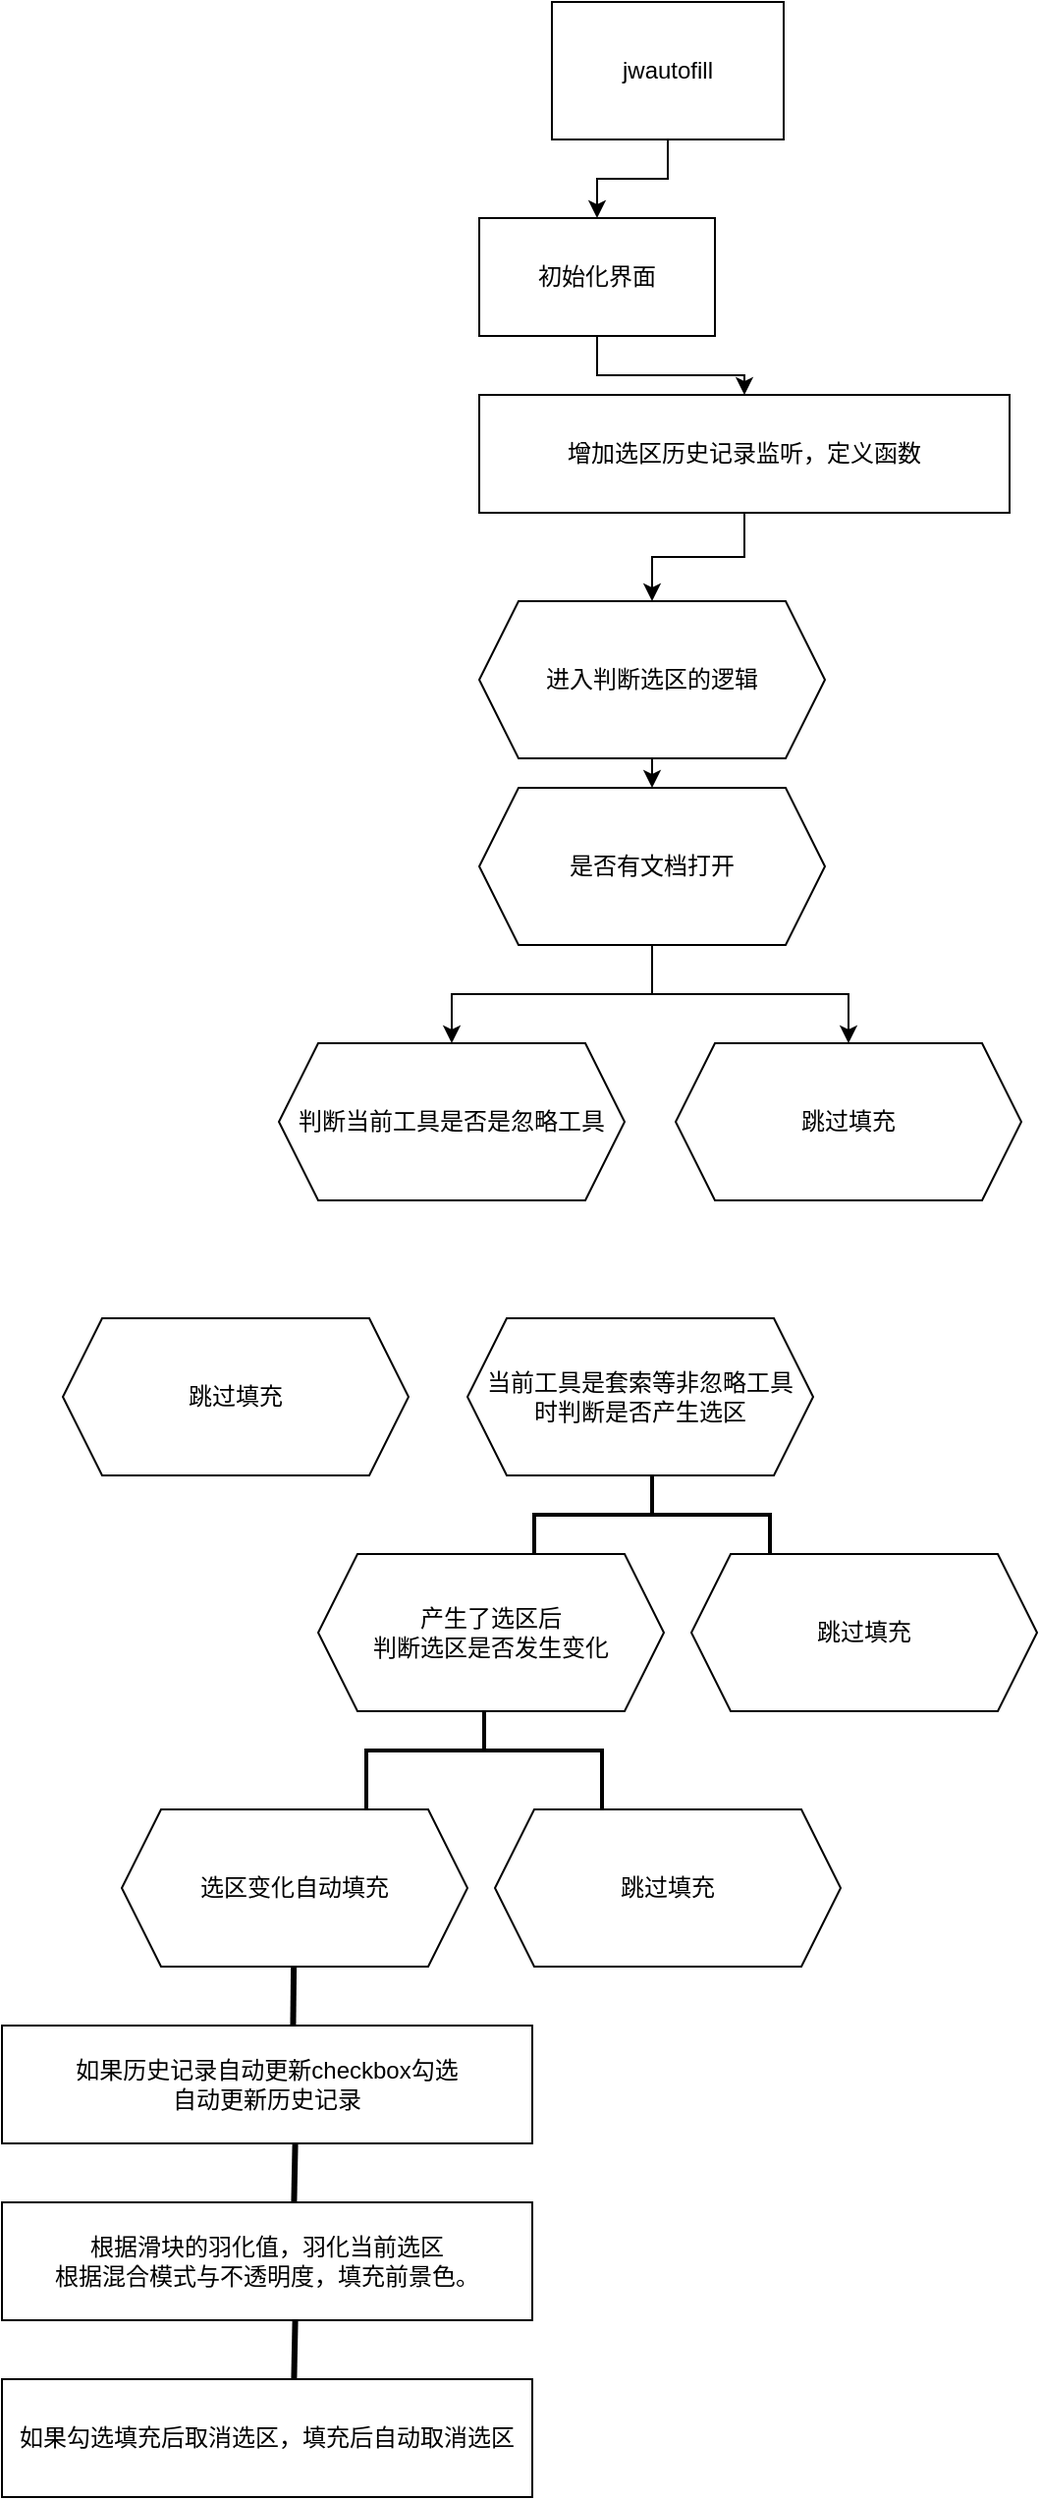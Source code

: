<mxfile version="26.1.0">
  <diagram name="第 1 页" id="_eTEKBA5uluccoUnd-p1">
    <mxGraphModel dx="1119" dy="2047" grid="1" gridSize="10" guides="1" tooltips="1" connect="1" arrows="1" fold="1" page="1" pageScale="1" pageWidth="827" pageHeight="1169" math="0" shadow="0">
      <root>
        <mxCell id="0" />
        <mxCell id="1" parent="0" />
        <mxCell id="6inA8Zs1QLdD0x7Q3dL--24" value="" style="endArrow=none;html=1;rounded=0;strokeWidth=3;" edge="1" parent="1">
          <mxGeometry width="50" height="50" relative="1" as="geometry">
            <mxPoint x="237.5" y="1000" as="sourcePoint" />
            <mxPoint x="238.5" y="950" as="targetPoint" />
          </mxGeometry>
        </mxCell>
        <mxCell id="6inA8Zs1QLdD0x7Q3dL--22" value="" style="endArrow=none;html=1;rounded=0;strokeWidth=3;" edge="1" parent="1">
          <mxGeometry width="50" height="50" relative="1" as="geometry">
            <mxPoint x="237.5" y="910" as="sourcePoint" />
            <mxPoint x="238.5" y="860" as="targetPoint" />
          </mxGeometry>
        </mxCell>
        <mxCell id="6inA8Zs1QLdD0x7Q3dL--18" value="" style="endArrow=none;html=1;rounded=0;strokeWidth=3;" edge="1" parent="1" target="6inA8Zs1QLdD0x7Q3dL--17">
          <mxGeometry width="50" height="50" relative="1" as="geometry">
            <mxPoint x="237" y="830" as="sourcePoint" />
            <mxPoint x="237" y="790" as="targetPoint" />
          </mxGeometry>
        </mxCell>
        <mxCell id="6inA8Zs1QLdD0x7Q3dL--15" value="" style="strokeWidth=2;html=1;shape=mxgraph.flowchart.annotation_2;align=left;labelPosition=right;pointerEvents=1;rotation=90;" vertex="1" parent="1">
          <mxGeometry x="296" y="610" width="77" height="120" as="geometry" />
        </mxCell>
        <mxCell id="6inA8Zs1QLdD0x7Q3dL--12" value="" style="strokeWidth=2;html=1;shape=mxgraph.flowchart.annotation_2;align=left;labelPosition=right;pointerEvents=1;rotation=90;" vertex="1" parent="1">
          <mxGeometry x="381.5" y="490" width="77" height="120" as="geometry" />
        </mxCell>
        <mxCell id="6inA8Zs1QLdD0x7Q3dL--28" style="edgeStyle=orthogonalEdgeStyle;rounded=0;orthogonalLoop=1;jettySize=auto;html=1;" edge="1" parent="1" source="6inA8Zs1QLdD0x7Q3dL--1" target="6inA8Zs1QLdD0x7Q3dL--2">
          <mxGeometry relative="1" as="geometry" />
        </mxCell>
        <mxCell id="6inA8Zs1QLdD0x7Q3dL--1" value="jwautofill" style="rounded=0;whiteSpace=wrap;html=1;" vertex="1" parent="1">
          <mxGeometry x="369" y="-220" width="118" height="70" as="geometry" />
        </mxCell>
        <mxCell id="6inA8Zs1QLdD0x7Q3dL--26" value="" style="edgeStyle=orthogonalEdgeStyle;rounded=0;orthogonalLoop=1;jettySize=auto;html=1;" edge="1" parent="1" source="6inA8Zs1QLdD0x7Q3dL--2" target="6inA8Zs1QLdD0x7Q3dL--4">
          <mxGeometry relative="1" as="geometry" />
        </mxCell>
        <mxCell id="6inA8Zs1QLdD0x7Q3dL--2" value="初始化界面" style="rounded=0;whiteSpace=wrap;html=1;" vertex="1" parent="1">
          <mxGeometry x="332" y="-110" width="120" height="60" as="geometry" />
        </mxCell>
        <mxCell id="6inA8Zs1QLdD0x7Q3dL--30" style="edgeStyle=orthogonalEdgeStyle;rounded=0;orthogonalLoop=1;jettySize=auto;html=1;exitX=0.5;exitY=1;exitDx=0;exitDy=0;entryX=0.5;entryY=0;entryDx=0;entryDy=0;" edge="1" parent="1" source="6inA8Zs1QLdD0x7Q3dL--3" target="6inA8Zs1QLdD0x7Q3dL--5">
          <mxGeometry relative="1" as="geometry" />
        </mxCell>
        <mxCell id="6inA8Zs1QLdD0x7Q3dL--3" value="进入判断选区的逻辑" style="shape=hexagon;perimeter=hexagonPerimeter2;whiteSpace=wrap;html=1;fixedSize=1;" vertex="1" parent="1">
          <mxGeometry x="332" y="85" width="176" height="80" as="geometry" />
        </mxCell>
        <mxCell id="6inA8Zs1QLdD0x7Q3dL--29" style="edgeStyle=orthogonalEdgeStyle;rounded=0;orthogonalLoop=1;jettySize=auto;html=1;exitX=0.5;exitY=1;exitDx=0;exitDy=0;entryX=0.5;entryY=0;entryDx=0;entryDy=0;" edge="1" parent="1" source="6inA8Zs1QLdD0x7Q3dL--4" target="6inA8Zs1QLdD0x7Q3dL--3">
          <mxGeometry relative="1" as="geometry" />
        </mxCell>
        <mxCell id="6inA8Zs1QLdD0x7Q3dL--4" value="增加选区历史记录监听，定义函数" style="rounded=0;whiteSpace=wrap;html=1;" vertex="1" parent="1">
          <mxGeometry x="332" y="-20" width="270" height="60" as="geometry" />
        </mxCell>
        <mxCell id="6inA8Zs1QLdD0x7Q3dL--31" style="edgeStyle=orthogonalEdgeStyle;rounded=0;orthogonalLoop=1;jettySize=auto;html=1;exitX=0.5;exitY=1;exitDx=0;exitDy=0;" edge="1" parent="1" source="6inA8Zs1QLdD0x7Q3dL--5" target="6inA8Zs1QLdD0x7Q3dL--6">
          <mxGeometry relative="1" as="geometry" />
        </mxCell>
        <mxCell id="6inA8Zs1QLdD0x7Q3dL--32" style="edgeStyle=orthogonalEdgeStyle;rounded=0;orthogonalLoop=1;jettySize=auto;html=1;exitX=0.625;exitY=1;exitDx=0;exitDy=0;" edge="1" parent="1" source="6inA8Zs1QLdD0x7Q3dL--5" target="6inA8Zs1QLdD0x7Q3dL--7">
          <mxGeometry relative="1" as="geometry">
            <Array as="points">
              <mxPoint x="420" y="260" />
              <mxPoint x="420" y="285" />
              <mxPoint x="520" y="285" />
            </Array>
          </mxGeometry>
        </mxCell>
        <mxCell id="6inA8Zs1QLdD0x7Q3dL--5" value="是否有文档打开" style="shape=hexagon;perimeter=hexagonPerimeter2;whiteSpace=wrap;html=1;fixedSize=1;" vertex="1" parent="1">
          <mxGeometry x="332" y="180" width="176" height="80" as="geometry" />
        </mxCell>
        <mxCell id="6inA8Zs1QLdD0x7Q3dL--6" value="判断当前工具是否是忽略工具" style="shape=hexagon;perimeter=hexagonPerimeter2;whiteSpace=wrap;html=1;fixedSize=1;" vertex="1" parent="1">
          <mxGeometry x="230" y="310" width="176" height="80" as="geometry" />
        </mxCell>
        <mxCell id="6inA8Zs1QLdD0x7Q3dL--7" value="跳过填充" style="shape=hexagon;perimeter=hexagonPerimeter2;whiteSpace=wrap;html=1;fixedSize=1;" vertex="1" parent="1">
          <mxGeometry x="432" y="310" width="176" height="80" as="geometry" />
        </mxCell>
        <mxCell id="6inA8Zs1QLdD0x7Q3dL--9" value="当前工具是套索等非忽略工具&lt;div&gt;时判断是否产生选区&lt;/div&gt;" style="shape=hexagon;perimeter=hexagonPerimeter2;whiteSpace=wrap;html=1;fixedSize=1;" vertex="1" parent="1">
          <mxGeometry x="326" y="450" width="176" height="80" as="geometry" />
        </mxCell>
        <mxCell id="6inA8Zs1QLdD0x7Q3dL--10" value="跳过填充" style="shape=hexagon;perimeter=hexagonPerimeter2;whiteSpace=wrap;html=1;fixedSize=1;" vertex="1" parent="1">
          <mxGeometry x="120" y="450" width="176" height="80" as="geometry" />
        </mxCell>
        <mxCell id="6inA8Zs1QLdD0x7Q3dL--13" value="产生了选区后&lt;br&gt;判断选区是否发生变化" style="shape=hexagon;perimeter=hexagonPerimeter2;whiteSpace=wrap;html=1;fixedSize=1;" vertex="1" parent="1">
          <mxGeometry x="250" y="570" width="176" height="80" as="geometry" />
        </mxCell>
        <mxCell id="6inA8Zs1QLdD0x7Q3dL--14" value="跳过填充" style="shape=hexagon;perimeter=hexagonPerimeter2;whiteSpace=wrap;html=1;fixedSize=1;" vertex="1" parent="1">
          <mxGeometry x="440" y="570" width="176" height="80" as="geometry" />
        </mxCell>
        <mxCell id="6inA8Zs1QLdD0x7Q3dL--16" value="跳过填充" style="shape=hexagon;perimeter=hexagonPerimeter2;whiteSpace=wrap;html=1;fixedSize=1;" vertex="1" parent="1">
          <mxGeometry x="340" y="700" width="176" height="80" as="geometry" />
        </mxCell>
        <mxCell id="6inA8Zs1QLdD0x7Q3dL--17" value="选区变化自动填充" style="shape=hexagon;perimeter=hexagonPerimeter2;whiteSpace=wrap;html=1;fixedSize=1;" vertex="1" parent="1">
          <mxGeometry x="150" y="700" width="176" height="80" as="geometry" />
        </mxCell>
        <mxCell id="6inA8Zs1QLdD0x7Q3dL--20" value="如果历史记录自动更新checkbox勾选&lt;div&gt;自动更新历史记录&lt;/div&gt;" style="rounded=0;whiteSpace=wrap;html=1;" vertex="1" parent="1">
          <mxGeometry x="89" y="810" width="270" height="60" as="geometry" />
        </mxCell>
        <mxCell id="6inA8Zs1QLdD0x7Q3dL--21" value="根据滑块的羽化值，羽化当前选区&lt;br&gt;根据混合模式与不透明度，填充前景色。" style="rounded=0;whiteSpace=wrap;html=1;" vertex="1" parent="1">
          <mxGeometry x="89" y="900" width="270" height="60" as="geometry" />
        </mxCell>
        <mxCell id="6inA8Zs1QLdD0x7Q3dL--23" value="如果勾选填充后取消选区，填充后自动取消选区" style="rounded=0;whiteSpace=wrap;html=1;" vertex="1" parent="1">
          <mxGeometry x="89" y="990" width="270" height="60" as="geometry" />
        </mxCell>
      </root>
    </mxGraphModel>
  </diagram>
</mxfile>
